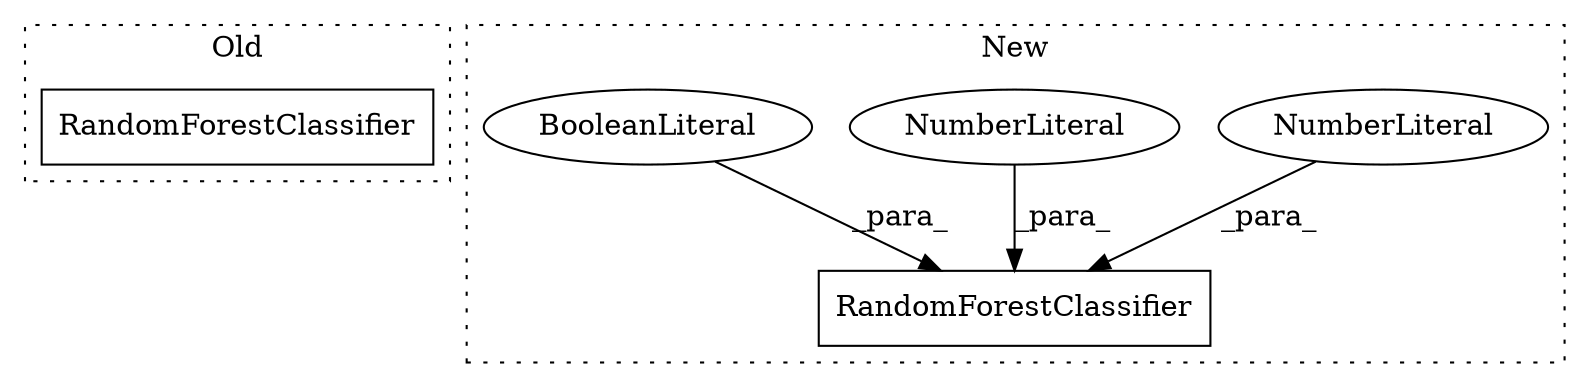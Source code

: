 digraph G {
subgraph cluster0 {
1 [label="RandomForestClassifier" a="32" s="959,985" l="23,1" shape="box"];
label = "Old";
style="dotted";
}
subgraph cluster1 {
2 [label="RandomForestClassifier" a="32" s="778,814" l="23,1" shape="box"];
3 [label="NumberLiteral" a="34" s="811" l="1" shape="ellipse"];
4 [label="NumberLiteral" a="34" s="807" l="3" shape="ellipse"];
5 [label="BooleanLiteral" a="9" s="801" l="5" shape="ellipse"];
label = "New";
style="dotted";
}
3 -> 2 [label="_para_"];
4 -> 2 [label="_para_"];
5 -> 2 [label="_para_"];
}